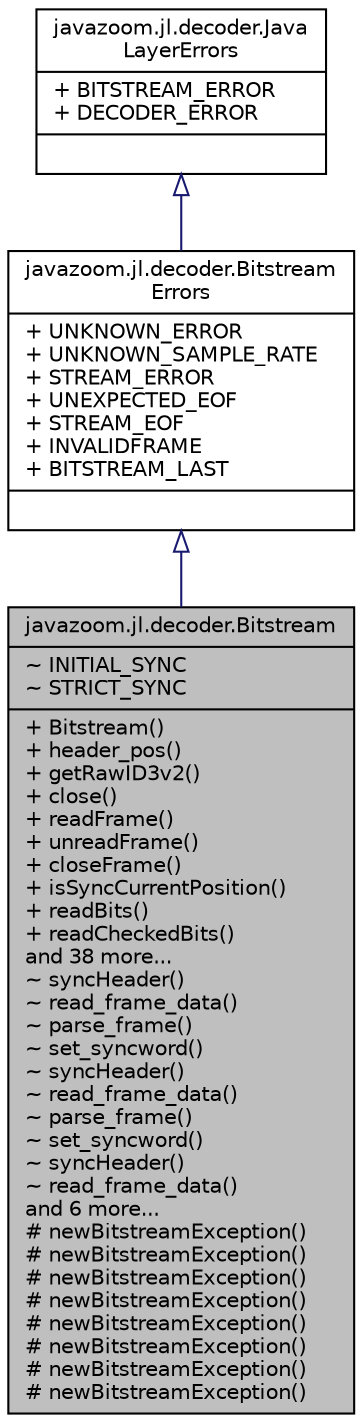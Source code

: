 digraph "javazoom.jl.decoder.Bitstream"
{
 // LATEX_PDF_SIZE
  edge [fontname="Helvetica",fontsize="10",labelfontname="Helvetica",labelfontsize="10"];
  node [fontname="Helvetica",fontsize="10",shape=record];
  Node1 [label="{javazoom.jl.decoder.Bitstream\n|~ INITIAL_SYNC\l~ STRICT_SYNC\l|+ Bitstream()\l+ header_pos()\l+ getRawID3v2()\l+ close()\l+ readFrame()\l+ unreadFrame()\l+ closeFrame()\l+ isSyncCurrentPosition()\l+ readBits()\l+ readCheckedBits()\land 38 more...\l~ syncHeader()\l~ read_frame_data()\l~ parse_frame()\l~ set_syncword()\l~ syncHeader()\l~ read_frame_data()\l~ parse_frame()\l~ set_syncword()\l~ syncHeader()\l~ read_frame_data()\land 6 more...\l# newBitstreamException()\l# newBitstreamException()\l# newBitstreamException()\l# newBitstreamException()\l# newBitstreamException()\l# newBitstreamException()\l# newBitstreamException()\l# newBitstreamException()\l}",height=0.2,width=0.4,color="black", fillcolor="grey75", style="filled", fontcolor="black",tooltip=" "];
  Node2 -> Node1 [dir="back",color="midnightblue",fontsize="10",style="solid",arrowtail="onormal",fontname="Helvetica"];
  Node2 [label="{javazoom.jl.decoder.Bitstream\lErrors\n|+ UNKNOWN_ERROR\l+ UNKNOWN_SAMPLE_RATE\l+ STREAM_ERROR\l+ UNEXPECTED_EOF\l+ STREAM_EOF\l+ INVALIDFRAME\l+ BITSTREAM_LAST\l|}",height=0.2,width=0.4,color="black", fillcolor="white", style="filled",URL="$interfacejavazoom_1_1jl_1_1decoder_1_1_bitstream_errors.html",tooltip=" "];
  Node3 -> Node2 [dir="back",color="midnightblue",fontsize="10",style="solid",arrowtail="onormal",fontname="Helvetica"];
  Node3 [label="{javazoom.jl.decoder.Java\lLayerErrors\n|+ BITSTREAM_ERROR\l+ DECODER_ERROR\l|}",height=0.2,width=0.4,color="black", fillcolor="white", style="filled",URL="$interfacejavazoom_1_1jl_1_1decoder_1_1_java_layer_errors.html",tooltip=" "];
}
